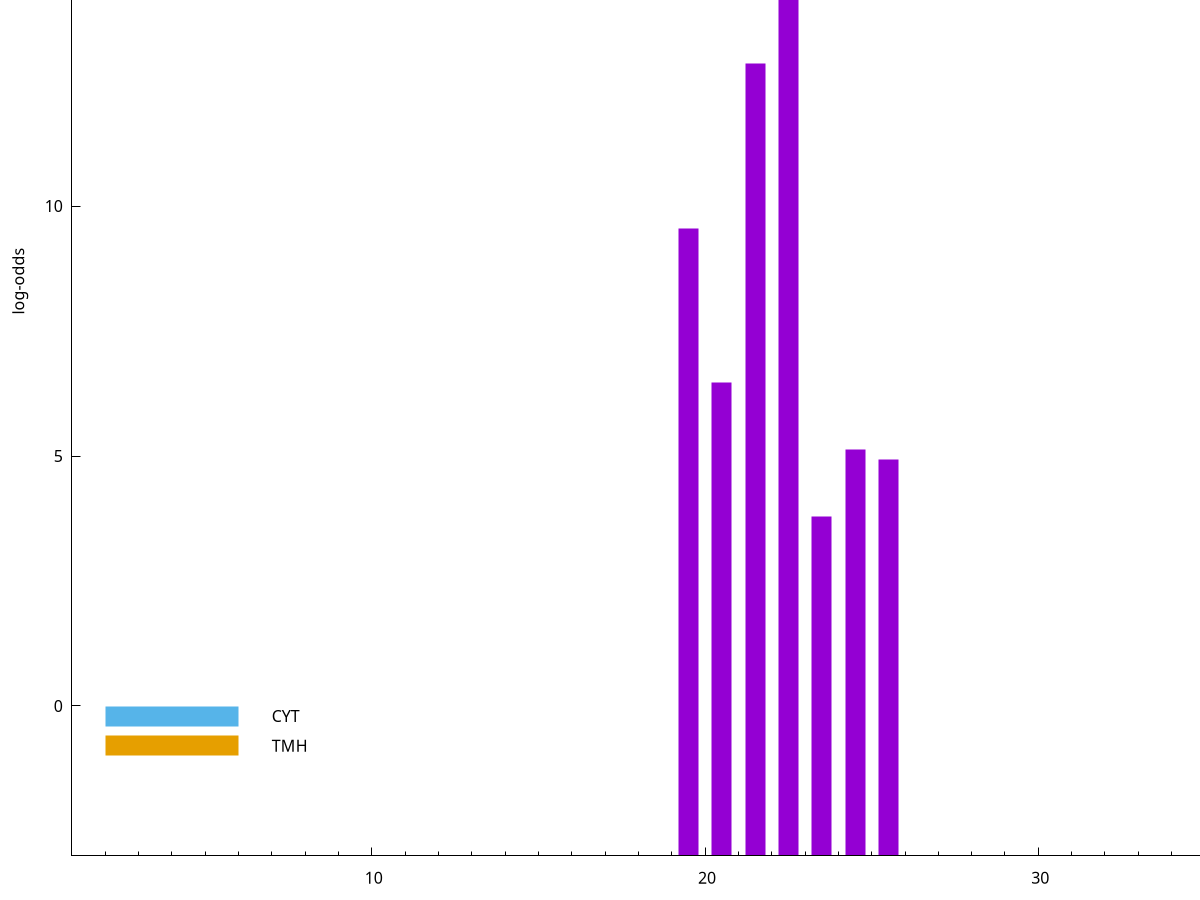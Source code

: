 set title "LipoP predictions for SRR3996261.gff"
set size 2., 1.4
set xrange [1:70] 
set mxtics 10
set yrange [-3:20]
set y2range [0:23]
set ylabel "log-odds"
set term postscript eps color solid "Helvetica" 30
set output "SRR3996261.gff1.eps"
set arrow from 2,14.784 to 6,14.784 nohead lt 1 lw 20
set label "SpI" at 7,14.784
set arrow from 2,-0.200913 to 6,-0.200913 nohead lt 3 lw 20
set label "CYT" at 7,-0.200913
set arrow from 2,-0.796623 to 6,-0.796623 nohead lt 4 lw 20
set label "TMH" at 7,-0.796623
set arrow from 2,14.784 to 6,14.784 nohead lt 1 lw 20
set label "SpI" at 7,14.784
# NOTE: The scores below are the log-odds scores with the threshold
# NOTE: subtracted (a hack to make gnuplot make the histogram all
# NOTE: look nice).
plot "-" axes x1y2 title "" with impulses lt 1 lw 20
22.500000 17.277600
21.500000 15.859300
19.500000 12.556430
20.500000 9.476080
24.500000 8.133450
25.500000 7.926760
23.500000 6.785810
e
exit
